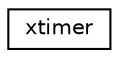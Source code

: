 digraph "Graphical Class Hierarchy"
{
 // LATEX_PDF_SIZE
  edge [fontname="Helvetica",fontsize="10",labelfontname="Helvetica",labelfontsize="10"];
  node [fontname="Helvetica",fontsize="10",shape=record];
  rankdir="LR";
  Node0 [label="xtimer",height=0.2,width=0.4,color="black", fillcolor="white", style="filled",URL="$structxtimer.html",tooltip="xtimer timer structure"];
}
